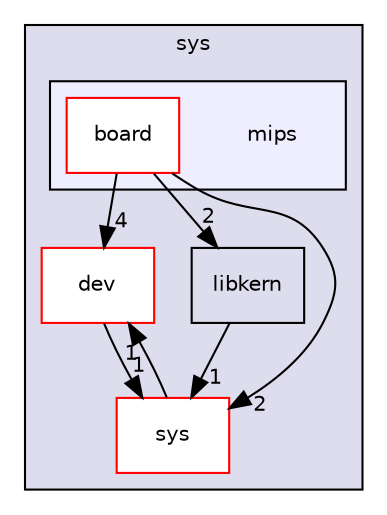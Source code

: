 digraph "src/sys/mips" {
  compound=true
  node [ fontsize="10", fontname="Helvetica"];
  edge [ labelfontsize="10", labelfontname="Helvetica"];
  subgraph clusterdir_220d2bd384b446346a1cdcf02b1b2295 {
    graph [ bgcolor="#ddddee", pencolor="black", label="sys" fontname="Helvetica", fontsize="10", URL="dir_220d2bd384b446346a1cdcf02b1b2295.html"]
  dir_02790d9076d147370f66228ea312a7cf [shape=box label="dev" fillcolor="white" style="filled" color="red" URL="dir_02790d9076d147370f66228ea312a7cf.html"];
  dir_19f1cc32150d20f3a8bed292754be1e3 [shape=box label="libkern" URL="dir_19f1cc32150d20f3a8bed292754be1e3.html"];
  dir_c529fe1005f766361284165817aae3f9 [shape=box label="sys" fillcolor="white" style="filled" color="red" URL="dir_c529fe1005f766361284165817aae3f9.html"];
  subgraph clusterdir_593cc3a4d0f8548784a534c65ffefa28 {
    graph [ bgcolor="#eeeeff", pencolor="black", label="" URL="dir_593cc3a4d0f8548784a534c65ffefa28.html"];
    dir_593cc3a4d0f8548784a534c65ffefa28 [shape=plaintext label="mips"];
  dir_8b5555131f6f1c1bc06e7f747af2723c [shape=box label="board" fillcolor="white" style="filled" color="red" URL="dir_8b5555131f6f1c1bc06e7f747af2723c.html"];
  }
  }
  dir_8b5555131f6f1c1bc06e7f747af2723c->dir_02790d9076d147370f66228ea312a7cf [headlabel="4", labeldistance=1.5 headhref="dir_000022_000014.html"];
  dir_8b5555131f6f1c1bc06e7f747af2723c->dir_c529fe1005f766361284165817aae3f9 [headlabel="2", labeldistance=1.5 headhref="dir_000022_000027.html"];
  dir_8b5555131f6f1c1bc06e7f747af2723c->dir_19f1cc32150d20f3a8bed292754be1e3 [headlabel="2", labeldistance=1.5 headhref="dir_000022_000020.html"];
  dir_02790d9076d147370f66228ea312a7cf->dir_c529fe1005f766361284165817aae3f9 [headlabel="1", labeldistance=1.5 headhref="dir_000014_000027.html"];
  dir_19f1cc32150d20f3a8bed292754be1e3->dir_c529fe1005f766361284165817aae3f9 [headlabel="1", labeldistance=1.5 headhref="dir_000020_000027.html"];
  dir_c529fe1005f766361284165817aae3f9->dir_02790d9076d147370f66228ea312a7cf [headlabel="1", labeldistance=1.5 headhref="dir_000027_000014.html"];
}
